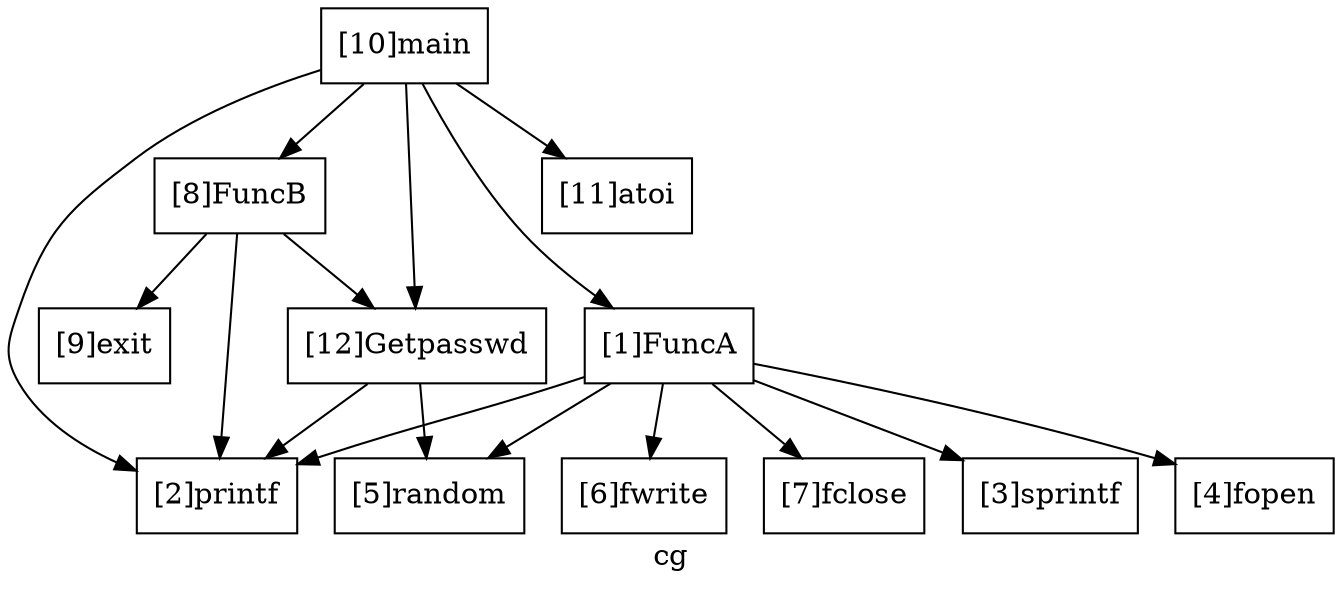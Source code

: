 digraph "cg"{
	label="cg";


	// Define the nodes
	N1 [shape=rectangle, color=black,label="[1]FuncA"];
	N2 [shape=rectangle, color=black,label="[2]printf"];
	N3 [shape=rectangle, color=black,label="[3]sprintf"];
	N4 [shape=rectangle, color=black,label="[4]fopen"];
	N5 [shape=rectangle, color=black,label="[5]random"];
	N6 [shape=rectangle, color=black,label="[6]fwrite"];
	N7 [shape=rectangle, color=black,label="[7]fclose"];
	N8 [shape=rectangle, color=black,label="[8]FuncB"];
	N9 [shape=rectangle, color=black,label="[9]exit"];
	N10 [shape=rectangle, color=black,label="[10]main"];
	N11 [shape=rectangle, color=black,label="[11]atoi"];
	N12 [shape=rectangle, color=black,label="[12]Getpasswd"];


	// Define the edges
	N1 -> N2[color=black,label=""];
	N1 -> N3[color=black,label=""];
	N1 -> N4[color=black,label=""];
	N1 -> N5[color=black,label=""];
	N1 -> N6[color=black,label=""];
	N1 -> N7[color=black,label=""];
	N8 -> N2[color=black,label=""];
	N8 -> N9[color=black,label=""];
	N8 -> N12[color=black,label=""];
	N10 -> N1[color=black,label=""];
	N10 -> N2[color=black,label=""];
	N10 -> N8[color=black,label=""];
	N10 -> N11[color=black,label=""];
	N10 -> N12[color=black,label=""];
	N12 -> N2[color=black,label=""];
	N12 -> N5[color=black,label=""];
}

